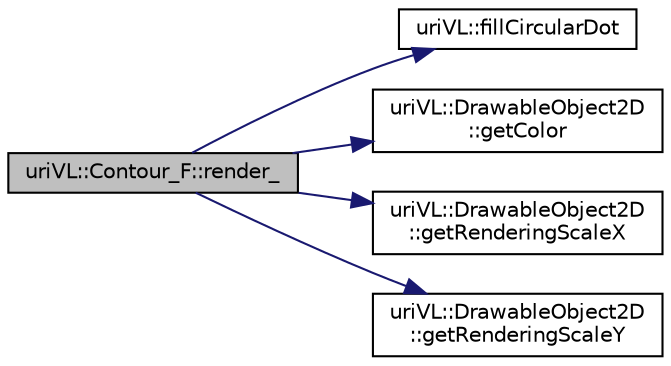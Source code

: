digraph "uriVL::Contour_F::render_"
{
  edge [fontname="Helvetica",fontsize="10",labelfontname="Helvetica",labelfontsize="10"];
  node [fontname="Helvetica",fontsize="10",shape=record];
  rankdir="LR";
  Node1 [label="uriVL::Contour_F::render_",height=0.2,width=0.4,color="black", fillcolor="grey75", style="filled", fontcolor="black"];
  Node1 -> Node2 [color="midnightblue",fontsize="10",style="solid",fontname="Helvetica"];
  Node2 [label="uriVL::fillCircularDot",height=0.2,width=0.4,color="black", fillcolor="white", style="filled",URL="$namespaceuriVL.html#a98c70e30466f90cdad79fade27c19843",tooltip="Fills a unit circular \"dot\" at the current location. "];
  Node1 -> Node3 [color="midnightblue",fontsize="10",style="solid",fontname="Helvetica"];
  Node3 [label="uriVL::DrawableObject2D\l::getColor",height=0.2,width=0.4,color="black", fillcolor="white", style="filled",URL="$classuriVL_1_1DrawableObject2D.html#a767510477bc4af71387605d1418ea1d9",tooltip="Returns a read-only pointer to the object&#39;s color data. "];
  Node1 -> Node4 [color="midnightblue",fontsize="10",style="solid",fontname="Helvetica"];
  Node4 [label="uriVL::DrawableObject2D\l::getRenderingScaleX",height=0.2,width=0.4,color="black", fillcolor="white", style="filled",URL="$classuriVL_1_1DrawableObject2D.html#a04c9f82864357bfdab57e2511552331b",tooltip="Returns the horizontal rendering scale set for this object. "];
  Node1 -> Node5 [color="midnightblue",fontsize="10",style="solid",fontname="Helvetica"];
  Node5 [label="uriVL::DrawableObject2D\l::getRenderingScaleY",height=0.2,width=0.4,color="black", fillcolor="white", style="filled",URL="$classuriVL_1_1DrawableObject2D.html#a65b319f6134dfa96c08b00503e5dc279",tooltip="Returns the horizontal rendering scale set for this object. "];
}
